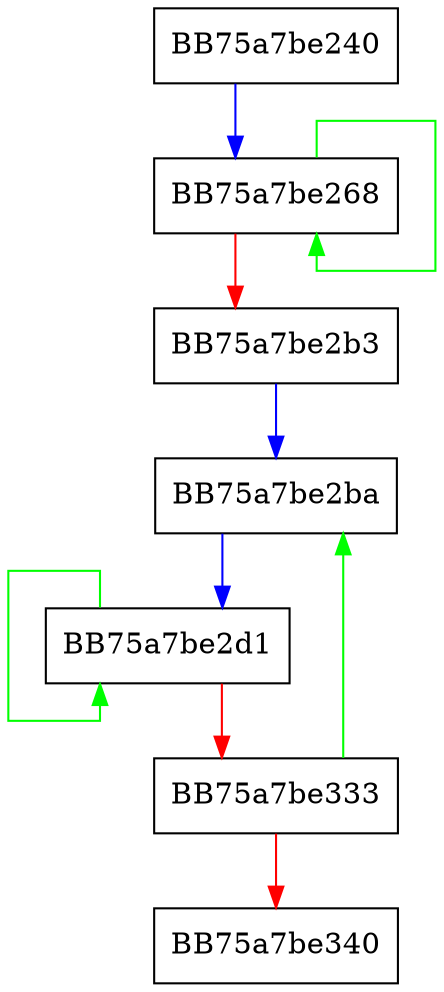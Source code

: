 digraph SymCryptFdef369RawMulAsm {
  node [shape="box"];
  graph [splines=ortho];
  BB75a7be240 -> BB75a7be268 [color="blue"];
  BB75a7be268 -> BB75a7be268 [color="green"];
  BB75a7be268 -> BB75a7be2b3 [color="red"];
  BB75a7be2b3 -> BB75a7be2ba [color="blue"];
  BB75a7be2ba -> BB75a7be2d1 [color="blue"];
  BB75a7be2d1 -> BB75a7be2d1 [color="green"];
  BB75a7be2d1 -> BB75a7be333 [color="red"];
  BB75a7be333 -> BB75a7be2ba [color="green"];
  BB75a7be333 -> BB75a7be340 [color="red"];
}